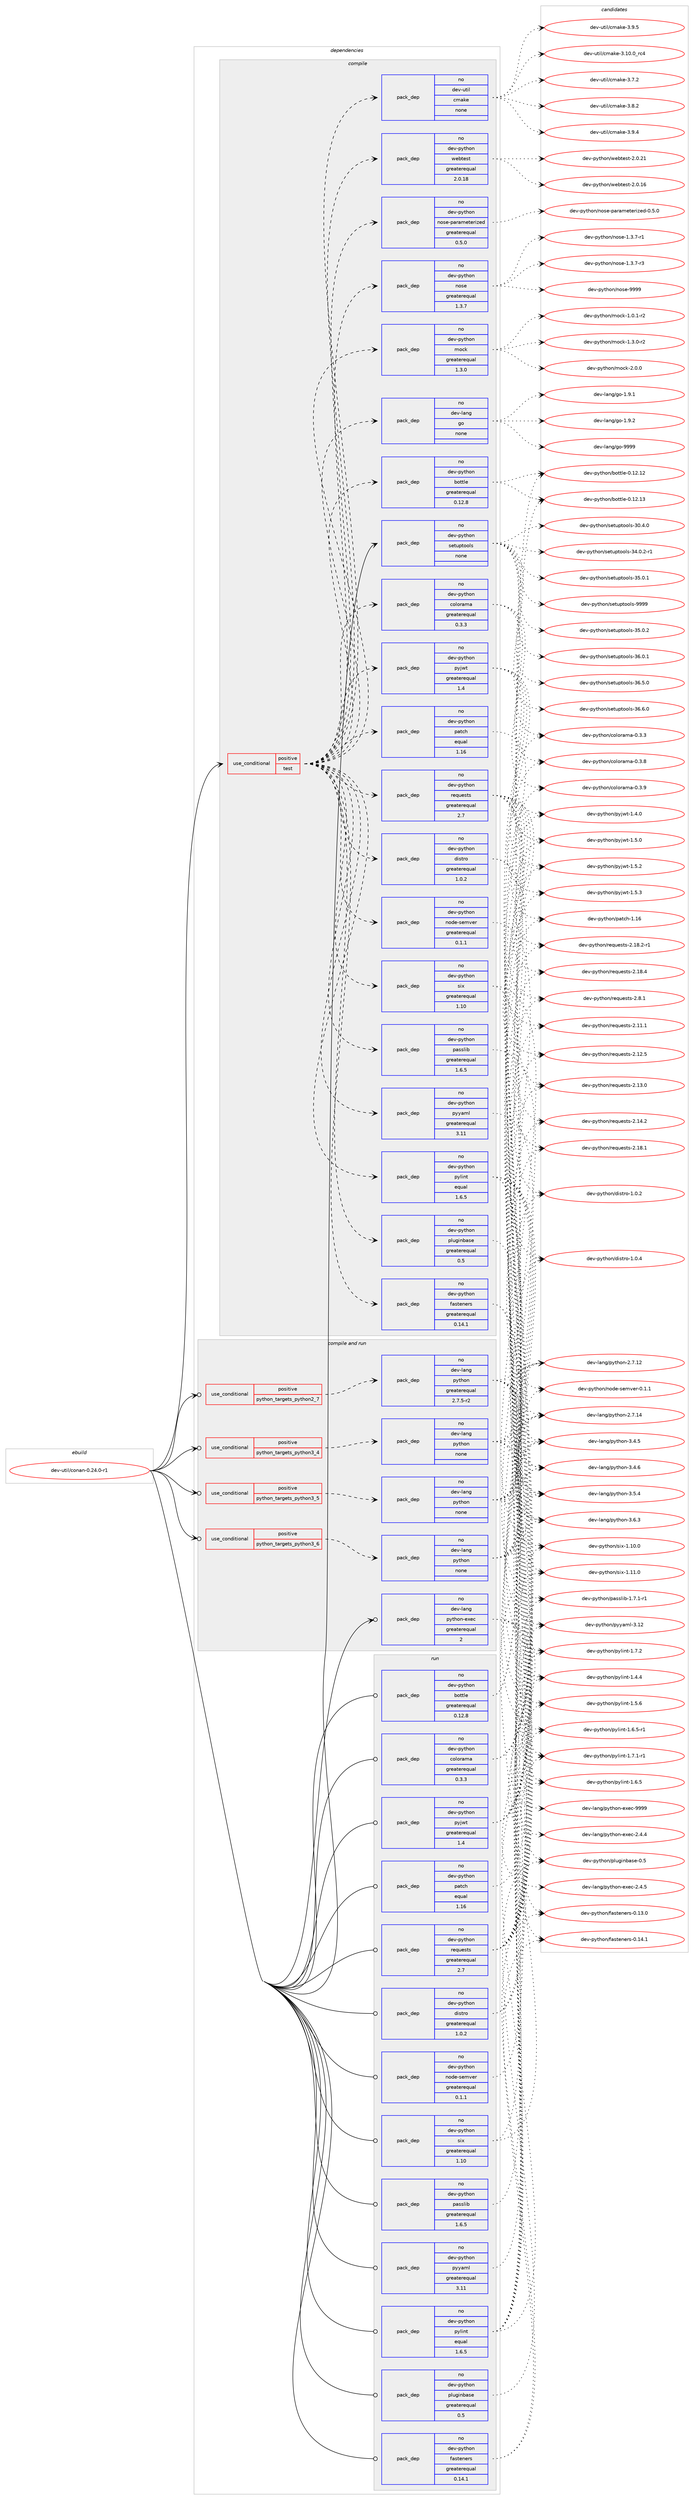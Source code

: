 digraph prolog {

# *************
# Graph options
# *************

newrank=true;
concentrate=true;
compound=true;
graph [rankdir=LR,fontname=Helvetica,fontsize=10,ranksep=1.5];#, ranksep=2.5, nodesep=0.2];
edge  [arrowhead=vee];
node  [fontname=Helvetica,fontsize=10];

# **********
# The ebuild
# **********

subgraph cluster_leftcol {
color=gray;
rank=same;
label=<<i>ebuild</i>>;
id [label="dev-util/conan-0.24.0-r1", color=red, width=4, href="../dev-util/conan-0.24.0-r1.svg"];
}

# ****************
# The dependencies
# ****************

subgraph cluster_midcol {
color=gray;
label=<<i>dependencies</i>>;
subgraph cluster_compile {
fillcolor="#eeeeee";
style=filled;
label=<<i>compile</i>>;
subgraph cond77606 {
dependency283374 [label=<<TABLE BORDER="0" CELLBORDER="1" CELLSPACING="0" CELLPADDING="4"><TR><TD ROWSPAN="3" CELLPADDING="10">use_conditional</TD></TR><TR><TD>positive</TD></TR><TR><TD>test</TD></TR></TABLE>>, shape=none, color=red];
subgraph pack201555 {
dependency283375 [label=<<TABLE BORDER="0" CELLBORDER="1" CELLSPACING="0" CELLPADDING="4" WIDTH="220"><TR><TD ROWSPAN="6" CELLPADDING="30">pack_dep</TD></TR><TR><TD WIDTH="110">no</TD></TR><TR><TD>dev-python</TD></TR><TR><TD>bottle</TD></TR><TR><TD>greaterequal</TD></TR><TR><TD>0.12.8</TD></TR></TABLE>>, shape=none, color=blue];
}
dependency283374:e -> dependency283375:w [weight=20,style="dashed",arrowhead="vee"];
subgraph pack201556 {
dependency283376 [label=<<TABLE BORDER="0" CELLBORDER="1" CELLSPACING="0" CELLPADDING="4" WIDTH="220"><TR><TD ROWSPAN="6" CELLPADDING="30">pack_dep</TD></TR><TR><TD WIDTH="110">no</TD></TR><TR><TD>dev-python</TD></TR><TR><TD>colorama</TD></TR><TR><TD>greaterequal</TD></TR><TR><TD>0.3.3</TD></TR></TABLE>>, shape=none, color=blue];
}
dependency283374:e -> dependency283376:w [weight=20,style="dashed",arrowhead="vee"];
subgraph pack201557 {
dependency283377 [label=<<TABLE BORDER="0" CELLBORDER="1" CELLSPACING="0" CELLPADDING="4" WIDTH="220"><TR><TD ROWSPAN="6" CELLPADDING="30">pack_dep</TD></TR><TR><TD WIDTH="110">no</TD></TR><TR><TD>dev-python</TD></TR><TR><TD>distro</TD></TR><TR><TD>greaterequal</TD></TR><TR><TD>1.0.2</TD></TR></TABLE>>, shape=none, color=blue];
}
dependency283374:e -> dependency283377:w [weight=20,style="dashed",arrowhead="vee"];
subgraph pack201558 {
dependency283378 [label=<<TABLE BORDER="0" CELLBORDER="1" CELLSPACING="0" CELLPADDING="4" WIDTH="220"><TR><TD ROWSPAN="6" CELLPADDING="30">pack_dep</TD></TR><TR><TD WIDTH="110">no</TD></TR><TR><TD>dev-python</TD></TR><TR><TD>fasteners</TD></TR><TR><TD>greaterequal</TD></TR><TR><TD>0.14.1</TD></TR></TABLE>>, shape=none, color=blue];
}
dependency283374:e -> dependency283378:w [weight=20,style="dashed",arrowhead="vee"];
subgraph pack201559 {
dependency283379 [label=<<TABLE BORDER="0" CELLBORDER="1" CELLSPACING="0" CELLPADDING="4" WIDTH="220"><TR><TD ROWSPAN="6" CELLPADDING="30">pack_dep</TD></TR><TR><TD WIDTH="110">no</TD></TR><TR><TD>dev-python</TD></TR><TR><TD>passlib</TD></TR><TR><TD>greaterequal</TD></TR><TR><TD>1.6.5</TD></TR></TABLE>>, shape=none, color=blue];
}
dependency283374:e -> dependency283379:w [weight=20,style="dashed",arrowhead="vee"];
subgraph pack201560 {
dependency283380 [label=<<TABLE BORDER="0" CELLBORDER="1" CELLSPACING="0" CELLPADDING="4" WIDTH="220"><TR><TD ROWSPAN="6" CELLPADDING="30">pack_dep</TD></TR><TR><TD WIDTH="110">no</TD></TR><TR><TD>dev-python</TD></TR><TR><TD>patch</TD></TR><TR><TD>equal</TD></TR><TR><TD>1.16</TD></TR></TABLE>>, shape=none, color=blue];
}
dependency283374:e -> dependency283380:w [weight=20,style="dashed",arrowhead="vee"];
subgraph pack201561 {
dependency283381 [label=<<TABLE BORDER="0" CELLBORDER="1" CELLSPACING="0" CELLPADDING="4" WIDTH="220"><TR><TD ROWSPAN="6" CELLPADDING="30">pack_dep</TD></TR><TR><TD WIDTH="110">no</TD></TR><TR><TD>dev-python</TD></TR><TR><TD>pluginbase</TD></TR><TR><TD>greaterequal</TD></TR><TR><TD>0.5</TD></TR></TABLE>>, shape=none, color=blue];
}
dependency283374:e -> dependency283381:w [weight=20,style="dashed",arrowhead="vee"];
subgraph pack201562 {
dependency283382 [label=<<TABLE BORDER="0" CELLBORDER="1" CELLSPACING="0" CELLPADDING="4" WIDTH="220"><TR><TD ROWSPAN="6" CELLPADDING="30">pack_dep</TD></TR><TR><TD WIDTH="110">no</TD></TR><TR><TD>dev-python</TD></TR><TR><TD>pyjwt</TD></TR><TR><TD>greaterequal</TD></TR><TR><TD>1.4</TD></TR></TABLE>>, shape=none, color=blue];
}
dependency283374:e -> dependency283382:w [weight=20,style="dashed",arrowhead="vee"];
subgraph pack201563 {
dependency283383 [label=<<TABLE BORDER="0" CELLBORDER="1" CELLSPACING="0" CELLPADDING="4" WIDTH="220"><TR><TD ROWSPAN="6" CELLPADDING="30">pack_dep</TD></TR><TR><TD WIDTH="110">no</TD></TR><TR><TD>dev-python</TD></TR><TR><TD>pylint</TD></TR><TR><TD>equal</TD></TR><TR><TD>1.6.5</TD></TR></TABLE>>, shape=none, color=blue];
}
dependency283374:e -> dependency283383:w [weight=20,style="dashed",arrowhead="vee"];
subgraph pack201564 {
dependency283384 [label=<<TABLE BORDER="0" CELLBORDER="1" CELLSPACING="0" CELLPADDING="4" WIDTH="220"><TR><TD ROWSPAN="6" CELLPADDING="30">pack_dep</TD></TR><TR><TD WIDTH="110">no</TD></TR><TR><TD>dev-python</TD></TR><TR><TD>pyyaml</TD></TR><TR><TD>greaterequal</TD></TR><TR><TD>3.11</TD></TR></TABLE>>, shape=none, color=blue];
}
dependency283374:e -> dependency283384:w [weight=20,style="dashed",arrowhead="vee"];
subgraph pack201565 {
dependency283385 [label=<<TABLE BORDER="0" CELLBORDER="1" CELLSPACING="0" CELLPADDING="4" WIDTH="220"><TR><TD ROWSPAN="6" CELLPADDING="30">pack_dep</TD></TR><TR><TD WIDTH="110">no</TD></TR><TR><TD>dev-python</TD></TR><TR><TD>requests</TD></TR><TR><TD>greaterequal</TD></TR><TR><TD>2.7</TD></TR></TABLE>>, shape=none, color=blue];
}
dependency283374:e -> dependency283385:w [weight=20,style="dashed",arrowhead="vee"];
subgraph pack201566 {
dependency283386 [label=<<TABLE BORDER="0" CELLBORDER="1" CELLSPACING="0" CELLPADDING="4" WIDTH="220"><TR><TD ROWSPAN="6" CELLPADDING="30">pack_dep</TD></TR><TR><TD WIDTH="110">no</TD></TR><TR><TD>dev-python</TD></TR><TR><TD>six</TD></TR><TR><TD>greaterequal</TD></TR><TR><TD>1.10</TD></TR></TABLE>>, shape=none, color=blue];
}
dependency283374:e -> dependency283386:w [weight=20,style="dashed",arrowhead="vee"];
subgraph pack201567 {
dependency283387 [label=<<TABLE BORDER="0" CELLBORDER="1" CELLSPACING="0" CELLPADDING="4" WIDTH="220"><TR><TD ROWSPAN="6" CELLPADDING="30">pack_dep</TD></TR><TR><TD WIDTH="110">no</TD></TR><TR><TD>dev-python</TD></TR><TR><TD>node-semver</TD></TR><TR><TD>greaterequal</TD></TR><TR><TD>0.1.1</TD></TR></TABLE>>, shape=none, color=blue];
}
dependency283374:e -> dependency283387:w [weight=20,style="dashed",arrowhead="vee"];
subgraph pack201568 {
dependency283388 [label=<<TABLE BORDER="0" CELLBORDER="1" CELLSPACING="0" CELLPADDING="4" WIDTH="220"><TR><TD ROWSPAN="6" CELLPADDING="30">pack_dep</TD></TR><TR><TD WIDTH="110">no</TD></TR><TR><TD>dev-lang</TD></TR><TR><TD>go</TD></TR><TR><TD>none</TD></TR><TR><TD></TD></TR></TABLE>>, shape=none, color=blue];
}
dependency283374:e -> dependency283388:w [weight=20,style="dashed",arrowhead="vee"];
subgraph pack201569 {
dependency283389 [label=<<TABLE BORDER="0" CELLBORDER="1" CELLSPACING="0" CELLPADDING="4" WIDTH="220"><TR><TD ROWSPAN="6" CELLPADDING="30">pack_dep</TD></TR><TR><TD WIDTH="110">no</TD></TR><TR><TD>dev-python</TD></TR><TR><TD>mock</TD></TR><TR><TD>greaterequal</TD></TR><TR><TD>1.3.0</TD></TR></TABLE>>, shape=none, color=blue];
}
dependency283374:e -> dependency283389:w [weight=20,style="dashed",arrowhead="vee"];
subgraph pack201570 {
dependency283390 [label=<<TABLE BORDER="0" CELLBORDER="1" CELLSPACING="0" CELLPADDING="4" WIDTH="220"><TR><TD ROWSPAN="6" CELLPADDING="30">pack_dep</TD></TR><TR><TD WIDTH="110">no</TD></TR><TR><TD>dev-python</TD></TR><TR><TD>nose</TD></TR><TR><TD>greaterequal</TD></TR><TR><TD>1.3.7</TD></TR></TABLE>>, shape=none, color=blue];
}
dependency283374:e -> dependency283390:w [weight=20,style="dashed",arrowhead="vee"];
subgraph pack201571 {
dependency283391 [label=<<TABLE BORDER="0" CELLBORDER="1" CELLSPACING="0" CELLPADDING="4" WIDTH="220"><TR><TD ROWSPAN="6" CELLPADDING="30">pack_dep</TD></TR><TR><TD WIDTH="110">no</TD></TR><TR><TD>dev-python</TD></TR><TR><TD>nose-parameterized</TD></TR><TR><TD>greaterequal</TD></TR><TR><TD>0.5.0</TD></TR></TABLE>>, shape=none, color=blue];
}
dependency283374:e -> dependency283391:w [weight=20,style="dashed",arrowhead="vee"];
subgraph pack201572 {
dependency283392 [label=<<TABLE BORDER="0" CELLBORDER="1" CELLSPACING="0" CELLPADDING="4" WIDTH="220"><TR><TD ROWSPAN="6" CELLPADDING="30">pack_dep</TD></TR><TR><TD WIDTH="110">no</TD></TR><TR><TD>dev-python</TD></TR><TR><TD>webtest</TD></TR><TR><TD>greaterequal</TD></TR><TR><TD>2.0.18</TD></TR></TABLE>>, shape=none, color=blue];
}
dependency283374:e -> dependency283392:w [weight=20,style="dashed",arrowhead="vee"];
subgraph pack201573 {
dependency283393 [label=<<TABLE BORDER="0" CELLBORDER="1" CELLSPACING="0" CELLPADDING="4" WIDTH="220"><TR><TD ROWSPAN="6" CELLPADDING="30">pack_dep</TD></TR><TR><TD WIDTH="110">no</TD></TR><TR><TD>dev-util</TD></TR><TR><TD>cmake</TD></TR><TR><TD>none</TD></TR><TR><TD></TD></TR></TABLE>>, shape=none, color=blue];
}
dependency283374:e -> dependency283393:w [weight=20,style="dashed",arrowhead="vee"];
}
id:e -> dependency283374:w [weight=20,style="solid",arrowhead="vee"];
subgraph pack201574 {
dependency283394 [label=<<TABLE BORDER="0" CELLBORDER="1" CELLSPACING="0" CELLPADDING="4" WIDTH="220"><TR><TD ROWSPAN="6" CELLPADDING="30">pack_dep</TD></TR><TR><TD WIDTH="110">no</TD></TR><TR><TD>dev-python</TD></TR><TR><TD>setuptools</TD></TR><TR><TD>none</TD></TR><TR><TD></TD></TR></TABLE>>, shape=none, color=blue];
}
id:e -> dependency283394:w [weight=20,style="solid",arrowhead="vee"];
}
subgraph cluster_compileandrun {
fillcolor="#eeeeee";
style=filled;
label=<<i>compile and run</i>>;
subgraph cond77607 {
dependency283395 [label=<<TABLE BORDER="0" CELLBORDER="1" CELLSPACING="0" CELLPADDING="4"><TR><TD ROWSPAN="3" CELLPADDING="10">use_conditional</TD></TR><TR><TD>positive</TD></TR><TR><TD>python_targets_python2_7</TD></TR></TABLE>>, shape=none, color=red];
subgraph pack201575 {
dependency283396 [label=<<TABLE BORDER="0" CELLBORDER="1" CELLSPACING="0" CELLPADDING="4" WIDTH="220"><TR><TD ROWSPAN="6" CELLPADDING="30">pack_dep</TD></TR><TR><TD WIDTH="110">no</TD></TR><TR><TD>dev-lang</TD></TR><TR><TD>python</TD></TR><TR><TD>greaterequal</TD></TR><TR><TD>2.7.5-r2</TD></TR></TABLE>>, shape=none, color=blue];
}
dependency283395:e -> dependency283396:w [weight=20,style="dashed",arrowhead="vee"];
}
id:e -> dependency283395:w [weight=20,style="solid",arrowhead="odotvee"];
subgraph cond77608 {
dependency283397 [label=<<TABLE BORDER="0" CELLBORDER="1" CELLSPACING="0" CELLPADDING="4"><TR><TD ROWSPAN="3" CELLPADDING="10">use_conditional</TD></TR><TR><TD>positive</TD></TR><TR><TD>python_targets_python3_4</TD></TR></TABLE>>, shape=none, color=red];
subgraph pack201576 {
dependency283398 [label=<<TABLE BORDER="0" CELLBORDER="1" CELLSPACING="0" CELLPADDING="4" WIDTH="220"><TR><TD ROWSPAN="6" CELLPADDING="30">pack_dep</TD></TR><TR><TD WIDTH="110">no</TD></TR><TR><TD>dev-lang</TD></TR><TR><TD>python</TD></TR><TR><TD>none</TD></TR><TR><TD></TD></TR></TABLE>>, shape=none, color=blue];
}
dependency283397:e -> dependency283398:w [weight=20,style="dashed",arrowhead="vee"];
}
id:e -> dependency283397:w [weight=20,style="solid",arrowhead="odotvee"];
subgraph cond77609 {
dependency283399 [label=<<TABLE BORDER="0" CELLBORDER="1" CELLSPACING="0" CELLPADDING="4"><TR><TD ROWSPAN="3" CELLPADDING="10">use_conditional</TD></TR><TR><TD>positive</TD></TR><TR><TD>python_targets_python3_5</TD></TR></TABLE>>, shape=none, color=red];
subgraph pack201577 {
dependency283400 [label=<<TABLE BORDER="0" CELLBORDER="1" CELLSPACING="0" CELLPADDING="4" WIDTH="220"><TR><TD ROWSPAN="6" CELLPADDING="30">pack_dep</TD></TR><TR><TD WIDTH="110">no</TD></TR><TR><TD>dev-lang</TD></TR><TR><TD>python</TD></TR><TR><TD>none</TD></TR><TR><TD></TD></TR></TABLE>>, shape=none, color=blue];
}
dependency283399:e -> dependency283400:w [weight=20,style="dashed",arrowhead="vee"];
}
id:e -> dependency283399:w [weight=20,style="solid",arrowhead="odotvee"];
subgraph cond77610 {
dependency283401 [label=<<TABLE BORDER="0" CELLBORDER="1" CELLSPACING="0" CELLPADDING="4"><TR><TD ROWSPAN="3" CELLPADDING="10">use_conditional</TD></TR><TR><TD>positive</TD></TR><TR><TD>python_targets_python3_6</TD></TR></TABLE>>, shape=none, color=red];
subgraph pack201578 {
dependency283402 [label=<<TABLE BORDER="0" CELLBORDER="1" CELLSPACING="0" CELLPADDING="4" WIDTH="220"><TR><TD ROWSPAN="6" CELLPADDING="30">pack_dep</TD></TR><TR><TD WIDTH="110">no</TD></TR><TR><TD>dev-lang</TD></TR><TR><TD>python</TD></TR><TR><TD>none</TD></TR><TR><TD></TD></TR></TABLE>>, shape=none, color=blue];
}
dependency283401:e -> dependency283402:w [weight=20,style="dashed",arrowhead="vee"];
}
id:e -> dependency283401:w [weight=20,style="solid",arrowhead="odotvee"];
subgraph pack201579 {
dependency283403 [label=<<TABLE BORDER="0" CELLBORDER="1" CELLSPACING="0" CELLPADDING="4" WIDTH="220"><TR><TD ROWSPAN="6" CELLPADDING="30">pack_dep</TD></TR><TR><TD WIDTH="110">no</TD></TR><TR><TD>dev-lang</TD></TR><TR><TD>python-exec</TD></TR><TR><TD>greaterequal</TD></TR><TR><TD>2</TD></TR></TABLE>>, shape=none, color=blue];
}
id:e -> dependency283403:w [weight=20,style="solid",arrowhead="odotvee"];
}
subgraph cluster_run {
fillcolor="#eeeeee";
style=filled;
label=<<i>run</i>>;
subgraph pack201580 {
dependency283404 [label=<<TABLE BORDER="0" CELLBORDER="1" CELLSPACING="0" CELLPADDING="4" WIDTH="220"><TR><TD ROWSPAN="6" CELLPADDING="30">pack_dep</TD></TR><TR><TD WIDTH="110">no</TD></TR><TR><TD>dev-python</TD></TR><TR><TD>bottle</TD></TR><TR><TD>greaterequal</TD></TR><TR><TD>0.12.8</TD></TR></TABLE>>, shape=none, color=blue];
}
id:e -> dependency283404:w [weight=20,style="solid",arrowhead="odot"];
subgraph pack201581 {
dependency283405 [label=<<TABLE BORDER="0" CELLBORDER="1" CELLSPACING="0" CELLPADDING="4" WIDTH="220"><TR><TD ROWSPAN="6" CELLPADDING="30">pack_dep</TD></TR><TR><TD WIDTH="110">no</TD></TR><TR><TD>dev-python</TD></TR><TR><TD>colorama</TD></TR><TR><TD>greaterequal</TD></TR><TR><TD>0.3.3</TD></TR></TABLE>>, shape=none, color=blue];
}
id:e -> dependency283405:w [weight=20,style="solid",arrowhead="odot"];
subgraph pack201582 {
dependency283406 [label=<<TABLE BORDER="0" CELLBORDER="1" CELLSPACING="0" CELLPADDING="4" WIDTH="220"><TR><TD ROWSPAN="6" CELLPADDING="30">pack_dep</TD></TR><TR><TD WIDTH="110">no</TD></TR><TR><TD>dev-python</TD></TR><TR><TD>distro</TD></TR><TR><TD>greaterequal</TD></TR><TR><TD>1.0.2</TD></TR></TABLE>>, shape=none, color=blue];
}
id:e -> dependency283406:w [weight=20,style="solid",arrowhead="odot"];
subgraph pack201583 {
dependency283407 [label=<<TABLE BORDER="0" CELLBORDER="1" CELLSPACING="0" CELLPADDING="4" WIDTH="220"><TR><TD ROWSPAN="6" CELLPADDING="30">pack_dep</TD></TR><TR><TD WIDTH="110">no</TD></TR><TR><TD>dev-python</TD></TR><TR><TD>fasteners</TD></TR><TR><TD>greaterequal</TD></TR><TR><TD>0.14.1</TD></TR></TABLE>>, shape=none, color=blue];
}
id:e -> dependency283407:w [weight=20,style="solid",arrowhead="odot"];
subgraph pack201584 {
dependency283408 [label=<<TABLE BORDER="0" CELLBORDER="1" CELLSPACING="0" CELLPADDING="4" WIDTH="220"><TR><TD ROWSPAN="6" CELLPADDING="30">pack_dep</TD></TR><TR><TD WIDTH="110">no</TD></TR><TR><TD>dev-python</TD></TR><TR><TD>node-semver</TD></TR><TR><TD>greaterequal</TD></TR><TR><TD>0.1.1</TD></TR></TABLE>>, shape=none, color=blue];
}
id:e -> dependency283408:w [weight=20,style="solid",arrowhead="odot"];
subgraph pack201585 {
dependency283409 [label=<<TABLE BORDER="0" CELLBORDER="1" CELLSPACING="0" CELLPADDING="4" WIDTH="220"><TR><TD ROWSPAN="6" CELLPADDING="30">pack_dep</TD></TR><TR><TD WIDTH="110">no</TD></TR><TR><TD>dev-python</TD></TR><TR><TD>passlib</TD></TR><TR><TD>greaterequal</TD></TR><TR><TD>1.6.5</TD></TR></TABLE>>, shape=none, color=blue];
}
id:e -> dependency283409:w [weight=20,style="solid",arrowhead="odot"];
subgraph pack201586 {
dependency283410 [label=<<TABLE BORDER="0" CELLBORDER="1" CELLSPACING="0" CELLPADDING="4" WIDTH="220"><TR><TD ROWSPAN="6" CELLPADDING="30">pack_dep</TD></TR><TR><TD WIDTH="110">no</TD></TR><TR><TD>dev-python</TD></TR><TR><TD>patch</TD></TR><TR><TD>equal</TD></TR><TR><TD>1.16</TD></TR></TABLE>>, shape=none, color=blue];
}
id:e -> dependency283410:w [weight=20,style="solid",arrowhead="odot"];
subgraph pack201587 {
dependency283411 [label=<<TABLE BORDER="0" CELLBORDER="1" CELLSPACING="0" CELLPADDING="4" WIDTH="220"><TR><TD ROWSPAN="6" CELLPADDING="30">pack_dep</TD></TR><TR><TD WIDTH="110">no</TD></TR><TR><TD>dev-python</TD></TR><TR><TD>pluginbase</TD></TR><TR><TD>greaterequal</TD></TR><TR><TD>0.5</TD></TR></TABLE>>, shape=none, color=blue];
}
id:e -> dependency283411:w [weight=20,style="solid",arrowhead="odot"];
subgraph pack201588 {
dependency283412 [label=<<TABLE BORDER="0" CELLBORDER="1" CELLSPACING="0" CELLPADDING="4" WIDTH="220"><TR><TD ROWSPAN="6" CELLPADDING="30">pack_dep</TD></TR><TR><TD WIDTH="110">no</TD></TR><TR><TD>dev-python</TD></TR><TR><TD>pyjwt</TD></TR><TR><TD>greaterequal</TD></TR><TR><TD>1.4</TD></TR></TABLE>>, shape=none, color=blue];
}
id:e -> dependency283412:w [weight=20,style="solid",arrowhead="odot"];
subgraph pack201589 {
dependency283413 [label=<<TABLE BORDER="0" CELLBORDER="1" CELLSPACING="0" CELLPADDING="4" WIDTH="220"><TR><TD ROWSPAN="6" CELLPADDING="30">pack_dep</TD></TR><TR><TD WIDTH="110">no</TD></TR><TR><TD>dev-python</TD></TR><TR><TD>pylint</TD></TR><TR><TD>equal</TD></TR><TR><TD>1.6.5</TD></TR></TABLE>>, shape=none, color=blue];
}
id:e -> dependency283413:w [weight=20,style="solid",arrowhead="odot"];
subgraph pack201590 {
dependency283414 [label=<<TABLE BORDER="0" CELLBORDER="1" CELLSPACING="0" CELLPADDING="4" WIDTH="220"><TR><TD ROWSPAN="6" CELLPADDING="30">pack_dep</TD></TR><TR><TD WIDTH="110">no</TD></TR><TR><TD>dev-python</TD></TR><TR><TD>pyyaml</TD></TR><TR><TD>greaterequal</TD></TR><TR><TD>3.11</TD></TR></TABLE>>, shape=none, color=blue];
}
id:e -> dependency283414:w [weight=20,style="solid",arrowhead="odot"];
subgraph pack201591 {
dependency283415 [label=<<TABLE BORDER="0" CELLBORDER="1" CELLSPACING="0" CELLPADDING="4" WIDTH="220"><TR><TD ROWSPAN="6" CELLPADDING="30">pack_dep</TD></TR><TR><TD WIDTH="110">no</TD></TR><TR><TD>dev-python</TD></TR><TR><TD>requests</TD></TR><TR><TD>greaterequal</TD></TR><TR><TD>2.7</TD></TR></TABLE>>, shape=none, color=blue];
}
id:e -> dependency283415:w [weight=20,style="solid",arrowhead="odot"];
subgraph pack201592 {
dependency283416 [label=<<TABLE BORDER="0" CELLBORDER="1" CELLSPACING="0" CELLPADDING="4" WIDTH="220"><TR><TD ROWSPAN="6" CELLPADDING="30">pack_dep</TD></TR><TR><TD WIDTH="110">no</TD></TR><TR><TD>dev-python</TD></TR><TR><TD>six</TD></TR><TR><TD>greaterequal</TD></TR><TR><TD>1.10</TD></TR></TABLE>>, shape=none, color=blue];
}
id:e -> dependency283416:w [weight=20,style="solid",arrowhead="odot"];
}
}

# **************
# The candidates
# **************

subgraph cluster_choices {
rank=same;
color=gray;
label=<<i>candidates</i>>;

subgraph choice201555 {
color=black;
nodesep=1;
choice1001011184511212111610411111047981111161161081014548464950464950 [label="dev-python/bottle-0.12.12", color=red, width=4,href="../dev-python/bottle-0.12.12.svg"];
choice1001011184511212111610411111047981111161161081014548464950464951 [label="dev-python/bottle-0.12.13", color=red, width=4,href="../dev-python/bottle-0.12.13.svg"];
dependency283375:e -> choice1001011184511212111610411111047981111161161081014548464950464950:w [style=dotted,weight="100"];
dependency283375:e -> choice1001011184511212111610411111047981111161161081014548464950464951:w [style=dotted,weight="100"];
}
subgraph choice201556 {
color=black;
nodesep=1;
choice1001011184511212111610411111047991111081111149710997454846514651 [label="dev-python/colorama-0.3.3", color=red, width=4,href="../dev-python/colorama-0.3.3.svg"];
choice1001011184511212111610411111047991111081111149710997454846514656 [label="dev-python/colorama-0.3.8", color=red, width=4,href="../dev-python/colorama-0.3.8.svg"];
choice1001011184511212111610411111047991111081111149710997454846514657 [label="dev-python/colorama-0.3.9", color=red, width=4,href="../dev-python/colorama-0.3.9.svg"];
dependency283376:e -> choice1001011184511212111610411111047991111081111149710997454846514651:w [style=dotted,weight="100"];
dependency283376:e -> choice1001011184511212111610411111047991111081111149710997454846514656:w [style=dotted,weight="100"];
dependency283376:e -> choice1001011184511212111610411111047991111081111149710997454846514657:w [style=dotted,weight="100"];
}
subgraph choice201557 {
color=black;
nodesep=1;
choice1001011184511212111610411111047100105115116114111454946484650 [label="dev-python/distro-1.0.2", color=red, width=4,href="../dev-python/distro-1.0.2.svg"];
choice1001011184511212111610411111047100105115116114111454946484652 [label="dev-python/distro-1.0.4", color=red, width=4,href="../dev-python/distro-1.0.4.svg"];
dependency283377:e -> choice1001011184511212111610411111047100105115116114111454946484650:w [style=dotted,weight="100"];
dependency283377:e -> choice1001011184511212111610411111047100105115116114111454946484652:w [style=dotted,weight="100"];
}
subgraph choice201558 {
color=black;
nodesep=1;
choice10010111845112121116104111110471029711511610111010111411545484649514648 [label="dev-python/fasteners-0.13.0", color=red, width=4,href="../dev-python/fasteners-0.13.0.svg"];
choice10010111845112121116104111110471029711511610111010111411545484649524649 [label="dev-python/fasteners-0.14.1", color=red, width=4,href="../dev-python/fasteners-0.14.1.svg"];
dependency283378:e -> choice10010111845112121116104111110471029711511610111010111411545484649514648:w [style=dotted,weight="100"];
dependency283378:e -> choice10010111845112121116104111110471029711511610111010111411545484649524649:w [style=dotted,weight="100"];
}
subgraph choice201559 {
color=black;
nodesep=1;
choice100101118451121211161041111104711297115115108105984549465546494511449 [label="dev-python/passlib-1.7.1-r1", color=red, width=4,href="../dev-python/passlib-1.7.1-r1.svg"];
dependency283379:e -> choice100101118451121211161041111104711297115115108105984549465546494511449:w [style=dotted,weight="100"];
}
subgraph choice201560 {
color=black;
nodesep=1;
choice100101118451121211161041111104711297116991044549464954 [label="dev-python/patch-1.16", color=red, width=4,href="../dev-python/patch-1.16.svg"];
dependency283380:e -> choice100101118451121211161041111104711297116991044549464954:w [style=dotted,weight="100"];
}
subgraph choice201561 {
color=black;
nodesep=1;
choice1001011184511212111610411111047112108117103105110989711510145484653 [label="dev-python/pluginbase-0.5", color=red, width=4,href="../dev-python/pluginbase-0.5.svg"];
dependency283381:e -> choice1001011184511212111610411111047112108117103105110989711510145484653:w [style=dotted,weight="100"];
}
subgraph choice201562 {
color=black;
nodesep=1;
choice1001011184511212111610411111047112121106119116454946524648 [label="dev-python/pyjwt-1.4.0", color=red, width=4,href="../dev-python/pyjwt-1.4.0.svg"];
choice1001011184511212111610411111047112121106119116454946534648 [label="dev-python/pyjwt-1.5.0", color=red, width=4,href="../dev-python/pyjwt-1.5.0.svg"];
choice1001011184511212111610411111047112121106119116454946534650 [label="dev-python/pyjwt-1.5.2", color=red, width=4,href="../dev-python/pyjwt-1.5.2.svg"];
choice1001011184511212111610411111047112121106119116454946534651 [label="dev-python/pyjwt-1.5.3", color=red, width=4,href="../dev-python/pyjwt-1.5.3.svg"];
dependency283382:e -> choice1001011184511212111610411111047112121106119116454946524648:w [style=dotted,weight="100"];
dependency283382:e -> choice1001011184511212111610411111047112121106119116454946534648:w [style=dotted,weight="100"];
dependency283382:e -> choice1001011184511212111610411111047112121106119116454946534650:w [style=dotted,weight="100"];
dependency283382:e -> choice1001011184511212111610411111047112121106119116454946534651:w [style=dotted,weight="100"];
}
subgraph choice201563 {
color=black;
nodesep=1;
choice1001011184511212111610411111047112121108105110116454946524652 [label="dev-python/pylint-1.4.4", color=red, width=4,href="../dev-python/pylint-1.4.4.svg"];
choice1001011184511212111610411111047112121108105110116454946534654 [label="dev-python/pylint-1.5.6", color=red, width=4,href="../dev-python/pylint-1.5.6.svg"];
choice1001011184511212111610411111047112121108105110116454946544653 [label="dev-python/pylint-1.6.5", color=red, width=4,href="../dev-python/pylint-1.6.5.svg"];
choice10010111845112121116104111110471121211081051101164549465446534511449 [label="dev-python/pylint-1.6.5-r1", color=red, width=4,href="../dev-python/pylint-1.6.5-r1.svg"];
choice10010111845112121116104111110471121211081051101164549465546494511449 [label="dev-python/pylint-1.7.1-r1", color=red, width=4,href="../dev-python/pylint-1.7.1-r1.svg"];
choice1001011184511212111610411111047112121108105110116454946554650 [label="dev-python/pylint-1.7.2", color=red, width=4,href="../dev-python/pylint-1.7.2.svg"];
dependency283383:e -> choice1001011184511212111610411111047112121108105110116454946524652:w [style=dotted,weight="100"];
dependency283383:e -> choice1001011184511212111610411111047112121108105110116454946534654:w [style=dotted,weight="100"];
dependency283383:e -> choice1001011184511212111610411111047112121108105110116454946544653:w [style=dotted,weight="100"];
dependency283383:e -> choice10010111845112121116104111110471121211081051101164549465446534511449:w [style=dotted,weight="100"];
dependency283383:e -> choice10010111845112121116104111110471121211081051101164549465546494511449:w [style=dotted,weight="100"];
dependency283383:e -> choice1001011184511212111610411111047112121108105110116454946554650:w [style=dotted,weight="100"];
}
subgraph choice201564 {
color=black;
nodesep=1;
choice1001011184511212111610411111047112121121971091084551464950 [label="dev-python/pyyaml-3.12", color=red, width=4,href="../dev-python/pyyaml-3.12.svg"];
dependency283384:e -> choice1001011184511212111610411111047112121121971091084551464950:w [style=dotted,weight="100"];
}
subgraph choice201565 {
color=black;
nodesep=1;
choice100101118451121211161041111104711410111311710111511611545504649494649 [label="dev-python/requests-2.11.1", color=red, width=4,href="../dev-python/requests-2.11.1.svg"];
choice100101118451121211161041111104711410111311710111511611545504649504653 [label="dev-python/requests-2.12.5", color=red, width=4,href="../dev-python/requests-2.12.5.svg"];
choice100101118451121211161041111104711410111311710111511611545504649514648 [label="dev-python/requests-2.13.0", color=red, width=4,href="../dev-python/requests-2.13.0.svg"];
choice100101118451121211161041111104711410111311710111511611545504649524650 [label="dev-python/requests-2.14.2", color=red, width=4,href="../dev-python/requests-2.14.2.svg"];
choice100101118451121211161041111104711410111311710111511611545504649564649 [label="dev-python/requests-2.18.1", color=red, width=4,href="../dev-python/requests-2.18.1.svg"];
choice1001011184511212111610411111047114101113117101115116115455046495646504511449 [label="dev-python/requests-2.18.2-r1", color=red, width=4,href="../dev-python/requests-2.18.2-r1.svg"];
choice100101118451121211161041111104711410111311710111511611545504649564652 [label="dev-python/requests-2.18.4", color=red, width=4,href="../dev-python/requests-2.18.4.svg"];
choice1001011184511212111610411111047114101113117101115116115455046564649 [label="dev-python/requests-2.8.1", color=red, width=4,href="../dev-python/requests-2.8.1.svg"];
dependency283385:e -> choice100101118451121211161041111104711410111311710111511611545504649494649:w [style=dotted,weight="100"];
dependency283385:e -> choice100101118451121211161041111104711410111311710111511611545504649504653:w [style=dotted,weight="100"];
dependency283385:e -> choice100101118451121211161041111104711410111311710111511611545504649514648:w [style=dotted,weight="100"];
dependency283385:e -> choice100101118451121211161041111104711410111311710111511611545504649524650:w [style=dotted,weight="100"];
dependency283385:e -> choice100101118451121211161041111104711410111311710111511611545504649564649:w [style=dotted,weight="100"];
dependency283385:e -> choice1001011184511212111610411111047114101113117101115116115455046495646504511449:w [style=dotted,weight="100"];
dependency283385:e -> choice100101118451121211161041111104711410111311710111511611545504649564652:w [style=dotted,weight="100"];
dependency283385:e -> choice1001011184511212111610411111047114101113117101115116115455046564649:w [style=dotted,weight="100"];
}
subgraph choice201566 {
color=black;
nodesep=1;
choice100101118451121211161041111104711510512045494649484648 [label="dev-python/six-1.10.0", color=red, width=4,href="../dev-python/six-1.10.0.svg"];
choice100101118451121211161041111104711510512045494649494648 [label="dev-python/six-1.11.0", color=red, width=4,href="../dev-python/six-1.11.0.svg"];
dependency283386:e -> choice100101118451121211161041111104711510512045494649484648:w [style=dotted,weight="100"];
dependency283386:e -> choice100101118451121211161041111104711510512045494649494648:w [style=dotted,weight="100"];
}
subgraph choice201567 {
color=black;
nodesep=1;
choice100101118451121211161041111104711011110010145115101109118101114454846494649 [label="dev-python/node-semver-0.1.1", color=red, width=4,href="../dev-python/node-semver-0.1.1.svg"];
dependency283387:e -> choice100101118451121211161041111104711011110010145115101109118101114454846494649:w [style=dotted,weight="100"];
}
subgraph choice201568 {
color=black;
nodesep=1;
choice100101118451089711010347103111454946574649 [label="dev-lang/go-1.9.1", color=red, width=4,href="../dev-lang/go-1.9.1.svg"];
choice100101118451089711010347103111454946574650 [label="dev-lang/go-1.9.2", color=red, width=4,href="../dev-lang/go-1.9.2.svg"];
choice1001011184510897110103471031114557575757 [label="dev-lang/go-9999", color=red, width=4,href="../dev-lang/go-9999.svg"];
dependency283388:e -> choice100101118451089711010347103111454946574649:w [style=dotted,weight="100"];
dependency283388:e -> choice100101118451089711010347103111454946574650:w [style=dotted,weight="100"];
dependency283388:e -> choice1001011184510897110103471031114557575757:w [style=dotted,weight="100"];
}
subgraph choice201569 {
color=black;
nodesep=1;
choice1001011184511212111610411111047109111991074549464846494511450 [label="dev-python/mock-1.0.1-r2", color=red, width=4,href="../dev-python/mock-1.0.1-r2.svg"];
choice1001011184511212111610411111047109111991074549465146484511450 [label="dev-python/mock-1.3.0-r2", color=red, width=4,href="../dev-python/mock-1.3.0-r2.svg"];
choice100101118451121211161041111104710911199107455046484648 [label="dev-python/mock-2.0.0", color=red, width=4,href="../dev-python/mock-2.0.0.svg"];
dependency283389:e -> choice1001011184511212111610411111047109111991074549464846494511450:w [style=dotted,weight="100"];
dependency283389:e -> choice1001011184511212111610411111047109111991074549465146484511450:w [style=dotted,weight="100"];
dependency283389:e -> choice100101118451121211161041111104710911199107455046484648:w [style=dotted,weight="100"];
}
subgraph choice201570 {
color=black;
nodesep=1;
choice10010111845112121116104111110471101111151014549465146554511449 [label="dev-python/nose-1.3.7-r1", color=red, width=4,href="../dev-python/nose-1.3.7-r1.svg"];
choice10010111845112121116104111110471101111151014549465146554511451 [label="dev-python/nose-1.3.7-r3", color=red, width=4,href="../dev-python/nose-1.3.7-r3.svg"];
choice10010111845112121116104111110471101111151014557575757 [label="dev-python/nose-9999", color=red, width=4,href="../dev-python/nose-9999.svg"];
dependency283390:e -> choice10010111845112121116104111110471101111151014549465146554511449:w [style=dotted,weight="100"];
dependency283390:e -> choice10010111845112121116104111110471101111151014549465146554511451:w [style=dotted,weight="100"];
dependency283390:e -> choice10010111845112121116104111110471101111151014557575757:w [style=dotted,weight="100"];
}
subgraph choice201571 {
color=black;
nodesep=1;
choice1001011184511212111610411111047110111115101451129711497109101116101114105122101100454846534648 [label="dev-python/nose-parameterized-0.5.0", color=red, width=4,href="../dev-python/nose-parameterized-0.5.0.svg"];
dependency283391:e -> choice1001011184511212111610411111047110111115101451129711497109101116101114105122101100454846534648:w [style=dotted,weight="100"];
}
subgraph choice201572 {
color=black;
nodesep=1;
choice10010111845112121116104111110471191019811610111511645504648464954 [label="dev-python/webtest-2.0.16", color=red, width=4,href="../dev-python/webtest-2.0.16.svg"];
choice10010111845112121116104111110471191019811610111511645504648465049 [label="dev-python/webtest-2.0.21", color=red, width=4,href="../dev-python/webtest-2.0.21.svg"];
dependency283392:e -> choice10010111845112121116104111110471191019811610111511645504648464954:w [style=dotted,weight="100"];
dependency283392:e -> choice10010111845112121116104111110471191019811610111511645504648465049:w [style=dotted,weight="100"];
}
subgraph choice201573 {
color=black;
nodesep=1;
choice1001011184511711610510847991099710710145514649484648951149952 [label="dev-util/cmake-3.10.0_rc4", color=red, width=4,href="../dev-util/cmake-3.10.0_rc4.svg"];
choice10010111845117116105108479910997107101455146554650 [label="dev-util/cmake-3.7.2", color=red, width=4,href="../dev-util/cmake-3.7.2.svg"];
choice10010111845117116105108479910997107101455146564650 [label="dev-util/cmake-3.8.2", color=red, width=4,href="../dev-util/cmake-3.8.2.svg"];
choice10010111845117116105108479910997107101455146574652 [label="dev-util/cmake-3.9.4", color=red, width=4,href="../dev-util/cmake-3.9.4.svg"];
choice10010111845117116105108479910997107101455146574653 [label="dev-util/cmake-3.9.5", color=red, width=4,href="../dev-util/cmake-3.9.5.svg"];
dependency283393:e -> choice1001011184511711610510847991099710710145514649484648951149952:w [style=dotted,weight="100"];
dependency283393:e -> choice10010111845117116105108479910997107101455146554650:w [style=dotted,weight="100"];
dependency283393:e -> choice10010111845117116105108479910997107101455146564650:w [style=dotted,weight="100"];
dependency283393:e -> choice10010111845117116105108479910997107101455146574652:w [style=dotted,weight="100"];
dependency283393:e -> choice10010111845117116105108479910997107101455146574653:w [style=dotted,weight="100"];
}
subgraph choice201574 {
color=black;
nodesep=1;
choice100101118451121211161041111104711510111611711211611111110811545514846524648 [label="dev-python/setuptools-30.4.0", color=red, width=4,href="../dev-python/setuptools-30.4.0.svg"];
choice1001011184511212111610411111047115101116117112116111111108115455152464846504511449 [label="dev-python/setuptools-34.0.2-r1", color=red, width=4,href="../dev-python/setuptools-34.0.2-r1.svg"];
choice100101118451121211161041111104711510111611711211611111110811545515346484649 [label="dev-python/setuptools-35.0.1", color=red, width=4,href="../dev-python/setuptools-35.0.1.svg"];
choice100101118451121211161041111104711510111611711211611111110811545515346484650 [label="dev-python/setuptools-35.0.2", color=red, width=4,href="../dev-python/setuptools-35.0.2.svg"];
choice100101118451121211161041111104711510111611711211611111110811545515446484649 [label="dev-python/setuptools-36.0.1", color=red, width=4,href="../dev-python/setuptools-36.0.1.svg"];
choice100101118451121211161041111104711510111611711211611111110811545515446534648 [label="dev-python/setuptools-36.5.0", color=red, width=4,href="../dev-python/setuptools-36.5.0.svg"];
choice100101118451121211161041111104711510111611711211611111110811545515446544648 [label="dev-python/setuptools-36.6.0", color=red, width=4,href="../dev-python/setuptools-36.6.0.svg"];
choice10010111845112121116104111110471151011161171121161111111081154557575757 [label="dev-python/setuptools-9999", color=red, width=4,href="../dev-python/setuptools-9999.svg"];
dependency283394:e -> choice100101118451121211161041111104711510111611711211611111110811545514846524648:w [style=dotted,weight="100"];
dependency283394:e -> choice1001011184511212111610411111047115101116117112116111111108115455152464846504511449:w [style=dotted,weight="100"];
dependency283394:e -> choice100101118451121211161041111104711510111611711211611111110811545515346484649:w [style=dotted,weight="100"];
dependency283394:e -> choice100101118451121211161041111104711510111611711211611111110811545515346484650:w [style=dotted,weight="100"];
dependency283394:e -> choice100101118451121211161041111104711510111611711211611111110811545515446484649:w [style=dotted,weight="100"];
dependency283394:e -> choice100101118451121211161041111104711510111611711211611111110811545515446534648:w [style=dotted,weight="100"];
dependency283394:e -> choice100101118451121211161041111104711510111611711211611111110811545515446544648:w [style=dotted,weight="100"];
dependency283394:e -> choice10010111845112121116104111110471151011161171121161111111081154557575757:w [style=dotted,weight="100"];
}
subgraph choice201575 {
color=black;
nodesep=1;
choice10010111845108971101034711212111610411111045504655464950 [label="dev-lang/python-2.7.12", color=red, width=4,href="../dev-lang/python-2.7.12.svg"];
choice10010111845108971101034711212111610411111045504655464952 [label="dev-lang/python-2.7.14", color=red, width=4,href="../dev-lang/python-2.7.14.svg"];
choice100101118451089711010347112121116104111110455146524653 [label="dev-lang/python-3.4.5", color=red, width=4,href="../dev-lang/python-3.4.5.svg"];
choice100101118451089711010347112121116104111110455146524654 [label="dev-lang/python-3.4.6", color=red, width=4,href="../dev-lang/python-3.4.6.svg"];
choice100101118451089711010347112121116104111110455146534652 [label="dev-lang/python-3.5.4", color=red, width=4,href="../dev-lang/python-3.5.4.svg"];
choice100101118451089711010347112121116104111110455146544651 [label="dev-lang/python-3.6.3", color=red, width=4,href="../dev-lang/python-3.6.3.svg"];
dependency283396:e -> choice10010111845108971101034711212111610411111045504655464950:w [style=dotted,weight="100"];
dependency283396:e -> choice10010111845108971101034711212111610411111045504655464952:w [style=dotted,weight="100"];
dependency283396:e -> choice100101118451089711010347112121116104111110455146524653:w [style=dotted,weight="100"];
dependency283396:e -> choice100101118451089711010347112121116104111110455146524654:w [style=dotted,weight="100"];
dependency283396:e -> choice100101118451089711010347112121116104111110455146534652:w [style=dotted,weight="100"];
dependency283396:e -> choice100101118451089711010347112121116104111110455146544651:w [style=dotted,weight="100"];
}
subgraph choice201576 {
color=black;
nodesep=1;
choice10010111845108971101034711212111610411111045504655464950 [label="dev-lang/python-2.7.12", color=red, width=4,href="../dev-lang/python-2.7.12.svg"];
choice10010111845108971101034711212111610411111045504655464952 [label="dev-lang/python-2.7.14", color=red, width=4,href="../dev-lang/python-2.7.14.svg"];
choice100101118451089711010347112121116104111110455146524653 [label="dev-lang/python-3.4.5", color=red, width=4,href="../dev-lang/python-3.4.5.svg"];
choice100101118451089711010347112121116104111110455146524654 [label="dev-lang/python-3.4.6", color=red, width=4,href="../dev-lang/python-3.4.6.svg"];
choice100101118451089711010347112121116104111110455146534652 [label="dev-lang/python-3.5.4", color=red, width=4,href="../dev-lang/python-3.5.4.svg"];
choice100101118451089711010347112121116104111110455146544651 [label="dev-lang/python-3.6.3", color=red, width=4,href="../dev-lang/python-3.6.3.svg"];
dependency283398:e -> choice10010111845108971101034711212111610411111045504655464950:w [style=dotted,weight="100"];
dependency283398:e -> choice10010111845108971101034711212111610411111045504655464952:w [style=dotted,weight="100"];
dependency283398:e -> choice100101118451089711010347112121116104111110455146524653:w [style=dotted,weight="100"];
dependency283398:e -> choice100101118451089711010347112121116104111110455146524654:w [style=dotted,weight="100"];
dependency283398:e -> choice100101118451089711010347112121116104111110455146534652:w [style=dotted,weight="100"];
dependency283398:e -> choice100101118451089711010347112121116104111110455146544651:w [style=dotted,weight="100"];
}
subgraph choice201577 {
color=black;
nodesep=1;
choice10010111845108971101034711212111610411111045504655464950 [label="dev-lang/python-2.7.12", color=red, width=4,href="../dev-lang/python-2.7.12.svg"];
choice10010111845108971101034711212111610411111045504655464952 [label="dev-lang/python-2.7.14", color=red, width=4,href="../dev-lang/python-2.7.14.svg"];
choice100101118451089711010347112121116104111110455146524653 [label="dev-lang/python-3.4.5", color=red, width=4,href="../dev-lang/python-3.4.5.svg"];
choice100101118451089711010347112121116104111110455146524654 [label="dev-lang/python-3.4.6", color=red, width=4,href="../dev-lang/python-3.4.6.svg"];
choice100101118451089711010347112121116104111110455146534652 [label="dev-lang/python-3.5.4", color=red, width=4,href="../dev-lang/python-3.5.4.svg"];
choice100101118451089711010347112121116104111110455146544651 [label="dev-lang/python-3.6.3", color=red, width=4,href="../dev-lang/python-3.6.3.svg"];
dependency283400:e -> choice10010111845108971101034711212111610411111045504655464950:w [style=dotted,weight="100"];
dependency283400:e -> choice10010111845108971101034711212111610411111045504655464952:w [style=dotted,weight="100"];
dependency283400:e -> choice100101118451089711010347112121116104111110455146524653:w [style=dotted,weight="100"];
dependency283400:e -> choice100101118451089711010347112121116104111110455146524654:w [style=dotted,weight="100"];
dependency283400:e -> choice100101118451089711010347112121116104111110455146534652:w [style=dotted,weight="100"];
dependency283400:e -> choice100101118451089711010347112121116104111110455146544651:w [style=dotted,weight="100"];
}
subgraph choice201578 {
color=black;
nodesep=1;
choice10010111845108971101034711212111610411111045504655464950 [label="dev-lang/python-2.7.12", color=red, width=4,href="../dev-lang/python-2.7.12.svg"];
choice10010111845108971101034711212111610411111045504655464952 [label="dev-lang/python-2.7.14", color=red, width=4,href="../dev-lang/python-2.7.14.svg"];
choice100101118451089711010347112121116104111110455146524653 [label="dev-lang/python-3.4.5", color=red, width=4,href="../dev-lang/python-3.4.5.svg"];
choice100101118451089711010347112121116104111110455146524654 [label="dev-lang/python-3.4.6", color=red, width=4,href="../dev-lang/python-3.4.6.svg"];
choice100101118451089711010347112121116104111110455146534652 [label="dev-lang/python-3.5.4", color=red, width=4,href="../dev-lang/python-3.5.4.svg"];
choice100101118451089711010347112121116104111110455146544651 [label="dev-lang/python-3.6.3", color=red, width=4,href="../dev-lang/python-3.6.3.svg"];
dependency283402:e -> choice10010111845108971101034711212111610411111045504655464950:w [style=dotted,weight="100"];
dependency283402:e -> choice10010111845108971101034711212111610411111045504655464952:w [style=dotted,weight="100"];
dependency283402:e -> choice100101118451089711010347112121116104111110455146524653:w [style=dotted,weight="100"];
dependency283402:e -> choice100101118451089711010347112121116104111110455146524654:w [style=dotted,weight="100"];
dependency283402:e -> choice100101118451089711010347112121116104111110455146534652:w [style=dotted,weight="100"];
dependency283402:e -> choice100101118451089711010347112121116104111110455146544651:w [style=dotted,weight="100"];
}
subgraph choice201579 {
color=black;
nodesep=1;
choice1001011184510897110103471121211161041111104510112010199455046524652 [label="dev-lang/python-exec-2.4.4", color=red, width=4,href="../dev-lang/python-exec-2.4.4.svg"];
choice1001011184510897110103471121211161041111104510112010199455046524653 [label="dev-lang/python-exec-2.4.5", color=red, width=4,href="../dev-lang/python-exec-2.4.5.svg"];
choice10010111845108971101034711212111610411111045101120101994557575757 [label="dev-lang/python-exec-9999", color=red, width=4,href="../dev-lang/python-exec-9999.svg"];
dependency283403:e -> choice1001011184510897110103471121211161041111104510112010199455046524652:w [style=dotted,weight="100"];
dependency283403:e -> choice1001011184510897110103471121211161041111104510112010199455046524653:w [style=dotted,weight="100"];
dependency283403:e -> choice10010111845108971101034711212111610411111045101120101994557575757:w [style=dotted,weight="100"];
}
subgraph choice201580 {
color=black;
nodesep=1;
choice1001011184511212111610411111047981111161161081014548464950464950 [label="dev-python/bottle-0.12.12", color=red, width=4,href="../dev-python/bottle-0.12.12.svg"];
choice1001011184511212111610411111047981111161161081014548464950464951 [label="dev-python/bottle-0.12.13", color=red, width=4,href="../dev-python/bottle-0.12.13.svg"];
dependency283404:e -> choice1001011184511212111610411111047981111161161081014548464950464950:w [style=dotted,weight="100"];
dependency283404:e -> choice1001011184511212111610411111047981111161161081014548464950464951:w [style=dotted,weight="100"];
}
subgraph choice201581 {
color=black;
nodesep=1;
choice1001011184511212111610411111047991111081111149710997454846514651 [label="dev-python/colorama-0.3.3", color=red, width=4,href="../dev-python/colorama-0.3.3.svg"];
choice1001011184511212111610411111047991111081111149710997454846514656 [label="dev-python/colorama-0.3.8", color=red, width=4,href="../dev-python/colorama-0.3.8.svg"];
choice1001011184511212111610411111047991111081111149710997454846514657 [label="dev-python/colorama-0.3.9", color=red, width=4,href="../dev-python/colorama-0.3.9.svg"];
dependency283405:e -> choice1001011184511212111610411111047991111081111149710997454846514651:w [style=dotted,weight="100"];
dependency283405:e -> choice1001011184511212111610411111047991111081111149710997454846514656:w [style=dotted,weight="100"];
dependency283405:e -> choice1001011184511212111610411111047991111081111149710997454846514657:w [style=dotted,weight="100"];
}
subgraph choice201582 {
color=black;
nodesep=1;
choice1001011184511212111610411111047100105115116114111454946484650 [label="dev-python/distro-1.0.2", color=red, width=4,href="../dev-python/distro-1.0.2.svg"];
choice1001011184511212111610411111047100105115116114111454946484652 [label="dev-python/distro-1.0.4", color=red, width=4,href="../dev-python/distro-1.0.4.svg"];
dependency283406:e -> choice1001011184511212111610411111047100105115116114111454946484650:w [style=dotted,weight="100"];
dependency283406:e -> choice1001011184511212111610411111047100105115116114111454946484652:w [style=dotted,weight="100"];
}
subgraph choice201583 {
color=black;
nodesep=1;
choice10010111845112121116104111110471029711511610111010111411545484649514648 [label="dev-python/fasteners-0.13.0", color=red, width=4,href="../dev-python/fasteners-0.13.0.svg"];
choice10010111845112121116104111110471029711511610111010111411545484649524649 [label="dev-python/fasteners-0.14.1", color=red, width=4,href="../dev-python/fasteners-0.14.1.svg"];
dependency283407:e -> choice10010111845112121116104111110471029711511610111010111411545484649514648:w [style=dotted,weight="100"];
dependency283407:e -> choice10010111845112121116104111110471029711511610111010111411545484649524649:w [style=dotted,weight="100"];
}
subgraph choice201584 {
color=black;
nodesep=1;
choice100101118451121211161041111104711011110010145115101109118101114454846494649 [label="dev-python/node-semver-0.1.1", color=red, width=4,href="../dev-python/node-semver-0.1.1.svg"];
dependency283408:e -> choice100101118451121211161041111104711011110010145115101109118101114454846494649:w [style=dotted,weight="100"];
}
subgraph choice201585 {
color=black;
nodesep=1;
choice100101118451121211161041111104711297115115108105984549465546494511449 [label="dev-python/passlib-1.7.1-r1", color=red, width=4,href="../dev-python/passlib-1.7.1-r1.svg"];
dependency283409:e -> choice100101118451121211161041111104711297115115108105984549465546494511449:w [style=dotted,weight="100"];
}
subgraph choice201586 {
color=black;
nodesep=1;
choice100101118451121211161041111104711297116991044549464954 [label="dev-python/patch-1.16", color=red, width=4,href="../dev-python/patch-1.16.svg"];
dependency283410:e -> choice100101118451121211161041111104711297116991044549464954:w [style=dotted,weight="100"];
}
subgraph choice201587 {
color=black;
nodesep=1;
choice1001011184511212111610411111047112108117103105110989711510145484653 [label="dev-python/pluginbase-0.5", color=red, width=4,href="../dev-python/pluginbase-0.5.svg"];
dependency283411:e -> choice1001011184511212111610411111047112108117103105110989711510145484653:w [style=dotted,weight="100"];
}
subgraph choice201588 {
color=black;
nodesep=1;
choice1001011184511212111610411111047112121106119116454946524648 [label="dev-python/pyjwt-1.4.0", color=red, width=4,href="../dev-python/pyjwt-1.4.0.svg"];
choice1001011184511212111610411111047112121106119116454946534648 [label="dev-python/pyjwt-1.5.0", color=red, width=4,href="../dev-python/pyjwt-1.5.0.svg"];
choice1001011184511212111610411111047112121106119116454946534650 [label="dev-python/pyjwt-1.5.2", color=red, width=4,href="../dev-python/pyjwt-1.5.2.svg"];
choice1001011184511212111610411111047112121106119116454946534651 [label="dev-python/pyjwt-1.5.3", color=red, width=4,href="../dev-python/pyjwt-1.5.3.svg"];
dependency283412:e -> choice1001011184511212111610411111047112121106119116454946524648:w [style=dotted,weight="100"];
dependency283412:e -> choice1001011184511212111610411111047112121106119116454946534648:w [style=dotted,weight="100"];
dependency283412:e -> choice1001011184511212111610411111047112121106119116454946534650:w [style=dotted,weight="100"];
dependency283412:e -> choice1001011184511212111610411111047112121106119116454946534651:w [style=dotted,weight="100"];
}
subgraph choice201589 {
color=black;
nodesep=1;
choice1001011184511212111610411111047112121108105110116454946524652 [label="dev-python/pylint-1.4.4", color=red, width=4,href="../dev-python/pylint-1.4.4.svg"];
choice1001011184511212111610411111047112121108105110116454946534654 [label="dev-python/pylint-1.5.6", color=red, width=4,href="../dev-python/pylint-1.5.6.svg"];
choice1001011184511212111610411111047112121108105110116454946544653 [label="dev-python/pylint-1.6.5", color=red, width=4,href="../dev-python/pylint-1.6.5.svg"];
choice10010111845112121116104111110471121211081051101164549465446534511449 [label="dev-python/pylint-1.6.5-r1", color=red, width=4,href="../dev-python/pylint-1.6.5-r1.svg"];
choice10010111845112121116104111110471121211081051101164549465546494511449 [label="dev-python/pylint-1.7.1-r1", color=red, width=4,href="../dev-python/pylint-1.7.1-r1.svg"];
choice1001011184511212111610411111047112121108105110116454946554650 [label="dev-python/pylint-1.7.2", color=red, width=4,href="../dev-python/pylint-1.7.2.svg"];
dependency283413:e -> choice1001011184511212111610411111047112121108105110116454946524652:w [style=dotted,weight="100"];
dependency283413:e -> choice1001011184511212111610411111047112121108105110116454946534654:w [style=dotted,weight="100"];
dependency283413:e -> choice1001011184511212111610411111047112121108105110116454946544653:w [style=dotted,weight="100"];
dependency283413:e -> choice10010111845112121116104111110471121211081051101164549465446534511449:w [style=dotted,weight="100"];
dependency283413:e -> choice10010111845112121116104111110471121211081051101164549465546494511449:w [style=dotted,weight="100"];
dependency283413:e -> choice1001011184511212111610411111047112121108105110116454946554650:w [style=dotted,weight="100"];
}
subgraph choice201590 {
color=black;
nodesep=1;
choice1001011184511212111610411111047112121121971091084551464950 [label="dev-python/pyyaml-3.12", color=red, width=4,href="../dev-python/pyyaml-3.12.svg"];
dependency283414:e -> choice1001011184511212111610411111047112121121971091084551464950:w [style=dotted,weight="100"];
}
subgraph choice201591 {
color=black;
nodesep=1;
choice100101118451121211161041111104711410111311710111511611545504649494649 [label="dev-python/requests-2.11.1", color=red, width=4,href="../dev-python/requests-2.11.1.svg"];
choice100101118451121211161041111104711410111311710111511611545504649504653 [label="dev-python/requests-2.12.5", color=red, width=4,href="../dev-python/requests-2.12.5.svg"];
choice100101118451121211161041111104711410111311710111511611545504649514648 [label="dev-python/requests-2.13.0", color=red, width=4,href="../dev-python/requests-2.13.0.svg"];
choice100101118451121211161041111104711410111311710111511611545504649524650 [label="dev-python/requests-2.14.2", color=red, width=4,href="../dev-python/requests-2.14.2.svg"];
choice100101118451121211161041111104711410111311710111511611545504649564649 [label="dev-python/requests-2.18.1", color=red, width=4,href="../dev-python/requests-2.18.1.svg"];
choice1001011184511212111610411111047114101113117101115116115455046495646504511449 [label="dev-python/requests-2.18.2-r1", color=red, width=4,href="../dev-python/requests-2.18.2-r1.svg"];
choice100101118451121211161041111104711410111311710111511611545504649564652 [label="dev-python/requests-2.18.4", color=red, width=4,href="../dev-python/requests-2.18.4.svg"];
choice1001011184511212111610411111047114101113117101115116115455046564649 [label="dev-python/requests-2.8.1", color=red, width=4,href="../dev-python/requests-2.8.1.svg"];
dependency283415:e -> choice100101118451121211161041111104711410111311710111511611545504649494649:w [style=dotted,weight="100"];
dependency283415:e -> choice100101118451121211161041111104711410111311710111511611545504649504653:w [style=dotted,weight="100"];
dependency283415:e -> choice100101118451121211161041111104711410111311710111511611545504649514648:w [style=dotted,weight="100"];
dependency283415:e -> choice100101118451121211161041111104711410111311710111511611545504649524650:w [style=dotted,weight="100"];
dependency283415:e -> choice100101118451121211161041111104711410111311710111511611545504649564649:w [style=dotted,weight="100"];
dependency283415:e -> choice1001011184511212111610411111047114101113117101115116115455046495646504511449:w [style=dotted,weight="100"];
dependency283415:e -> choice100101118451121211161041111104711410111311710111511611545504649564652:w [style=dotted,weight="100"];
dependency283415:e -> choice1001011184511212111610411111047114101113117101115116115455046564649:w [style=dotted,weight="100"];
}
subgraph choice201592 {
color=black;
nodesep=1;
choice100101118451121211161041111104711510512045494649484648 [label="dev-python/six-1.10.0", color=red, width=4,href="../dev-python/six-1.10.0.svg"];
choice100101118451121211161041111104711510512045494649494648 [label="dev-python/six-1.11.0", color=red, width=4,href="../dev-python/six-1.11.0.svg"];
dependency283416:e -> choice100101118451121211161041111104711510512045494649484648:w [style=dotted,weight="100"];
dependency283416:e -> choice100101118451121211161041111104711510512045494649494648:w [style=dotted,weight="100"];
}
}

}

